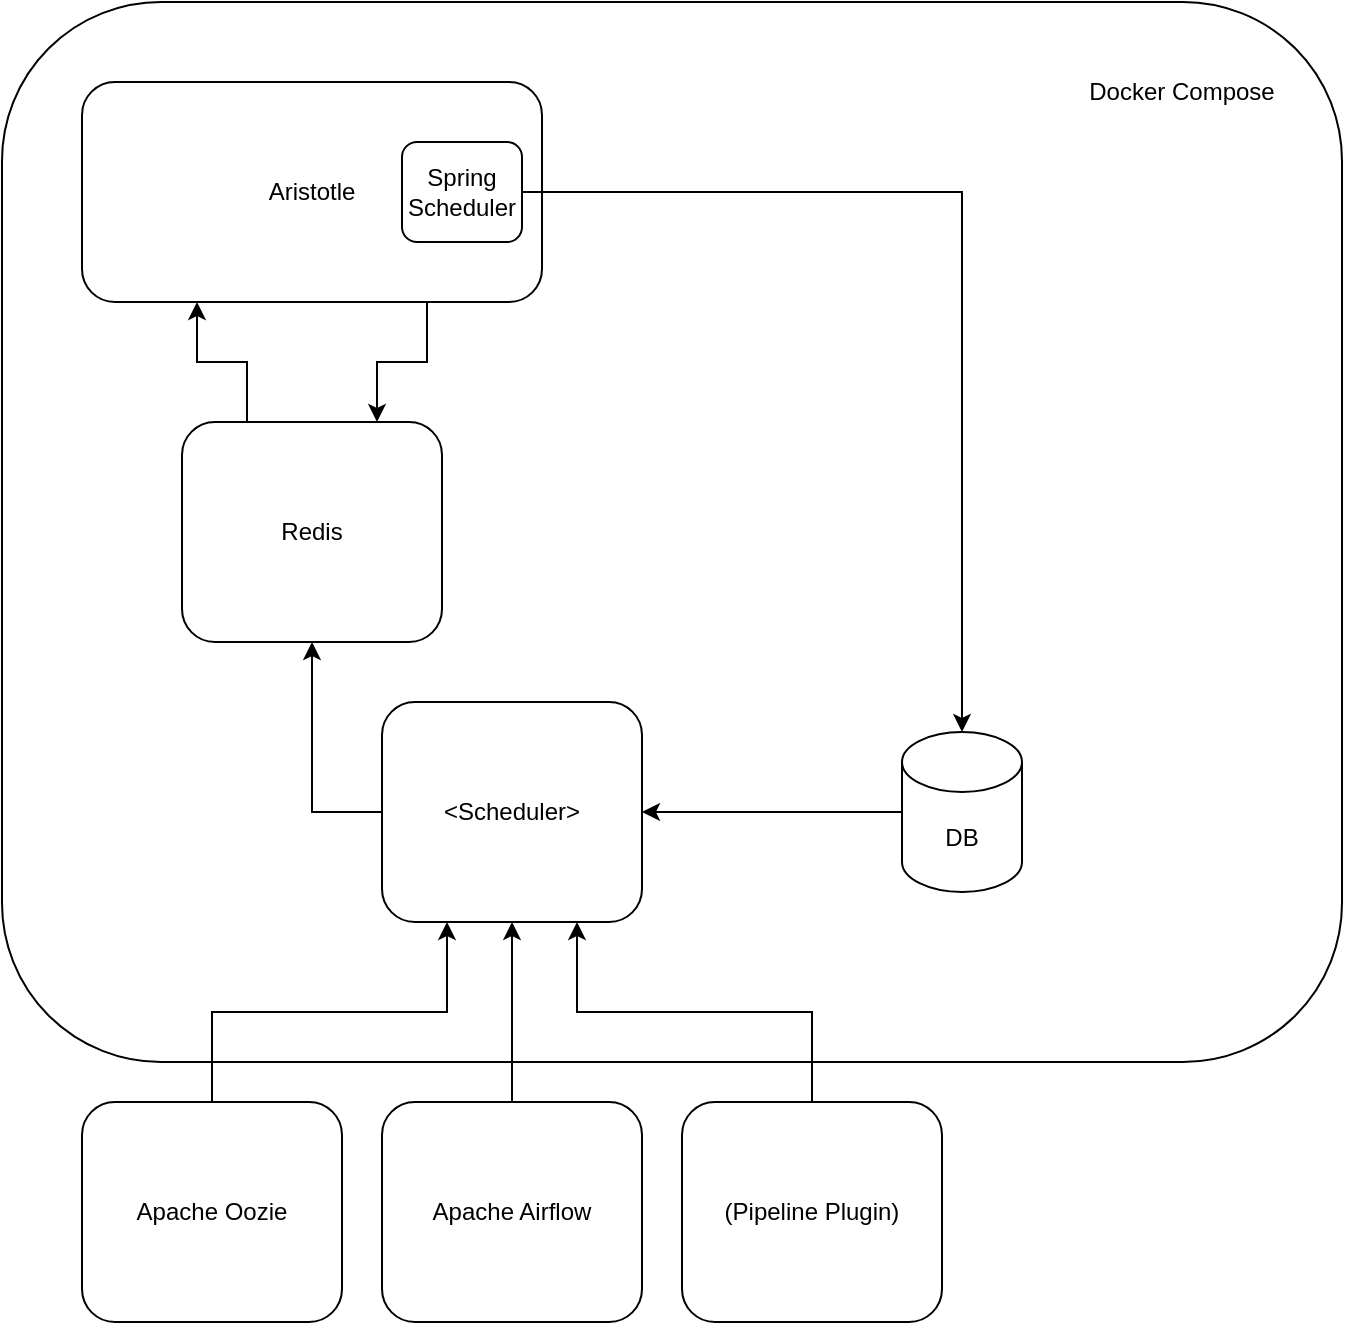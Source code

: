 <mxfile version="24.8.2">
  <diagram name="Page-1" id="dYHOMN61vGZkid-R_4IK">
    <mxGraphModel dx="2074" dy="1145" grid="1" gridSize="10" guides="1" tooltips="1" connect="1" arrows="1" fold="1" page="1" pageScale="1" pageWidth="850" pageHeight="1100" math="0" shadow="0">
      <root>
        <mxCell id="0" />
        <mxCell id="1" parent="0" />
        <mxCell id="4GyzDUsILqtI-8Dr9UVN-1" value="" style="rounded=1;whiteSpace=wrap;html=1;" vertex="1" parent="1">
          <mxGeometry x="400" y="330" width="670" height="530" as="geometry" />
        </mxCell>
        <mxCell id="4GyzDUsILqtI-8Dr9UVN-7" style="edgeStyle=orthogonalEdgeStyle;rounded=0;orthogonalLoop=1;jettySize=auto;html=1;exitX=0.75;exitY=1;exitDx=0;exitDy=0;entryX=0.75;entryY=0;entryDx=0;entryDy=0;" edge="1" parent="1" source="4GyzDUsILqtI-8Dr9UVN-2" target="4GyzDUsILqtI-8Dr9UVN-3">
          <mxGeometry relative="1" as="geometry" />
        </mxCell>
        <mxCell id="4GyzDUsILqtI-8Dr9UVN-2" value="Aristotle" style="rounded=1;whiteSpace=wrap;html=1;" vertex="1" parent="1">
          <mxGeometry x="440" y="370" width="230" height="110" as="geometry" />
        </mxCell>
        <mxCell id="4GyzDUsILqtI-8Dr9UVN-6" style="edgeStyle=orthogonalEdgeStyle;rounded=0;orthogonalLoop=1;jettySize=auto;html=1;exitX=0.25;exitY=0;exitDx=0;exitDy=0;entryX=0.25;entryY=1;entryDx=0;entryDy=0;" edge="1" parent="1" source="4GyzDUsILqtI-8Dr9UVN-3" target="4GyzDUsILqtI-8Dr9UVN-2">
          <mxGeometry relative="1" as="geometry" />
        </mxCell>
        <mxCell id="4GyzDUsILqtI-8Dr9UVN-3" value="Redis" style="rounded=1;whiteSpace=wrap;html=1;" vertex="1" parent="1">
          <mxGeometry x="490" y="540" width="130" height="110" as="geometry" />
        </mxCell>
        <mxCell id="4GyzDUsILqtI-8Dr9UVN-17" style="edgeStyle=orthogonalEdgeStyle;rounded=0;orthogonalLoop=1;jettySize=auto;html=1;exitX=0;exitY=0.5;exitDx=0;exitDy=0;exitPerimeter=0;" edge="1" parent="1" source="4GyzDUsILqtI-8Dr9UVN-4" target="4GyzDUsILqtI-8Dr9UVN-10">
          <mxGeometry relative="1" as="geometry" />
        </mxCell>
        <mxCell id="4GyzDUsILqtI-8Dr9UVN-4" value="DB" style="shape=cylinder3;whiteSpace=wrap;html=1;boundedLbl=1;backgroundOutline=1;size=15;" vertex="1" parent="1">
          <mxGeometry x="850" y="695" width="60" height="80" as="geometry" />
        </mxCell>
        <mxCell id="4GyzDUsILqtI-8Dr9UVN-9" value="Docker Compose" style="text;html=1;align=center;verticalAlign=middle;whiteSpace=wrap;rounded=0;" vertex="1" parent="1">
          <mxGeometry x="920" y="360" width="140" height="30" as="geometry" />
        </mxCell>
        <mxCell id="4GyzDUsILqtI-8Dr9UVN-16" style="edgeStyle=orthogonalEdgeStyle;rounded=0;orthogonalLoop=1;jettySize=auto;html=1;exitX=0;exitY=0.5;exitDx=0;exitDy=0;entryX=0.5;entryY=1;entryDx=0;entryDy=0;" edge="1" parent="1" source="4GyzDUsILqtI-8Dr9UVN-10" target="4GyzDUsILqtI-8Dr9UVN-3">
          <mxGeometry relative="1" as="geometry" />
        </mxCell>
        <mxCell id="4GyzDUsILqtI-8Dr9UVN-10" value="&amp;lt;Scheduler&amp;gt;" style="rounded=1;whiteSpace=wrap;html=1;" vertex="1" parent="1">
          <mxGeometry x="590" y="680" width="130" height="110" as="geometry" />
        </mxCell>
        <mxCell id="4GyzDUsILqtI-8Dr9UVN-19" style="edgeStyle=orthogonalEdgeStyle;rounded=0;orthogonalLoop=1;jettySize=auto;html=1;exitX=0.5;exitY=0;exitDx=0;exitDy=0;entryX=0.25;entryY=1;entryDx=0;entryDy=0;" edge="1" parent="1" source="4GyzDUsILqtI-8Dr9UVN-11" target="4GyzDUsILqtI-8Dr9UVN-10">
          <mxGeometry relative="1" as="geometry" />
        </mxCell>
        <mxCell id="4GyzDUsILqtI-8Dr9UVN-11" value="Apache Oozie&lt;span style=&quot;color: rgba(0, 0, 0, 0); font-family: monospace; font-size: 0px; text-align: start; text-wrap-mode: nowrap;&quot;&gt;%3CmxGraphModel%3E%3Croot%3E%3CmxCell%20id%3D%220%22%2F%3E%3CmxCell%20id%3D%221%22%20parent%3D%220%22%2F%3E%3CmxCell%20id%3D%222%22%20value%3D%22%26amp%3Blt%3BScheduler%26amp%3Bgt%3B%22%20style%3D%22rounded%3D1%3BwhiteSpace%3Dwrap%3Bhtml%3D1%3B%22%20vertex%3D%221%22%20parent%3D%221%22%3E%3CmxGeometry%20x%3D%22530%22%20y%3D%22690%22%20width%3D%22130%22%20height%3D%22110%22%20as%3D%22geometry%22%2F%3E%3C%2FmxCell%3E%3C%2Froot%3E%3C%2FmxGraphModel%3E&lt;/span&gt;" style="rounded=1;whiteSpace=wrap;html=1;" vertex="1" parent="1">
          <mxGeometry x="440" y="880" width="130" height="110" as="geometry" />
        </mxCell>
        <mxCell id="4GyzDUsILqtI-8Dr9UVN-20" style="edgeStyle=orthogonalEdgeStyle;rounded=0;orthogonalLoop=1;jettySize=auto;html=1;exitX=0.5;exitY=0;exitDx=0;exitDy=0;entryX=0.5;entryY=1;entryDx=0;entryDy=0;" edge="1" parent="1" source="4GyzDUsILqtI-8Dr9UVN-12" target="4GyzDUsILqtI-8Dr9UVN-10">
          <mxGeometry relative="1" as="geometry" />
        </mxCell>
        <mxCell id="4GyzDUsILqtI-8Dr9UVN-12" value="Apache Airflow" style="rounded=1;whiteSpace=wrap;html=1;" vertex="1" parent="1">
          <mxGeometry x="590" y="880" width="130" height="110" as="geometry" />
        </mxCell>
        <mxCell id="4GyzDUsILqtI-8Dr9UVN-14" value="Spring Scheduler" style="rounded=1;whiteSpace=wrap;html=1;" vertex="1" parent="1">
          <mxGeometry x="600" y="400" width="60" height="50" as="geometry" />
        </mxCell>
        <mxCell id="4GyzDUsILqtI-8Dr9UVN-15" style="edgeStyle=orthogonalEdgeStyle;rounded=0;orthogonalLoop=1;jettySize=auto;html=1;exitX=1;exitY=0.5;exitDx=0;exitDy=0;entryX=0.5;entryY=0;entryDx=0;entryDy=0;entryPerimeter=0;" edge="1" parent="1" source="4GyzDUsILqtI-8Dr9UVN-14" target="4GyzDUsILqtI-8Dr9UVN-4">
          <mxGeometry relative="1" as="geometry" />
        </mxCell>
        <mxCell id="4GyzDUsILqtI-8Dr9UVN-22" style="edgeStyle=orthogonalEdgeStyle;rounded=0;orthogonalLoop=1;jettySize=auto;html=1;exitX=0.5;exitY=0;exitDx=0;exitDy=0;entryX=0.75;entryY=1;entryDx=0;entryDy=0;" edge="1" parent="1" source="4GyzDUsILqtI-8Dr9UVN-21" target="4GyzDUsILqtI-8Dr9UVN-10">
          <mxGeometry relative="1" as="geometry" />
        </mxCell>
        <mxCell id="4GyzDUsILqtI-8Dr9UVN-21" value="(Pipeline Plugin)" style="rounded=1;whiteSpace=wrap;html=1;" vertex="1" parent="1">
          <mxGeometry x="740" y="880" width="130" height="110" as="geometry" />
        </mxCell>
      </root>
    </mxGraphModel>
  </diagram>
</mxfile>
